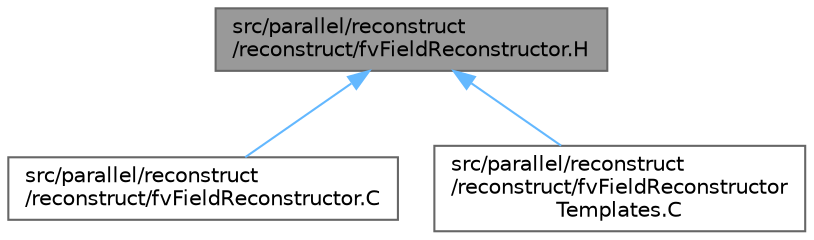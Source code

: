 digraph "src/parallel/reconstruct/reconstruct/fvFieldReconstructor.H"
{
 // LATEX_PDF_SIZE
  bgcolor="transparent";
  edge [fontname=Helvetica,fontsize=10,labelfontname=Helvetica,labelfontsize=10];
  node [fontname=Helvetica,fontsize=10,shape=box,height=0.2,width=0.4];
  Node1 [id="Node000001",label="src/parallel/reconstruct\l/reconstruct/fvFieldReconstructor.H",height=0.2,width=0.4,color="gray40", fillcolor="grey60", style="filled", fontcolor="black",tooltip=" "];
  Node1 -> Node2 [id="edge1_Node000001_Node000002",dir="back",color="steelblue1",style="solid",tooltip=" "];
  Node2 [id="Node000002",label="src/parallel/reconstruct\l/reconstruct/fvFieldReconstructor.C",height=0.2,width=0.4,color="grey40", fillcolor="white", style="filled",URL="$fvFieldReconstructor_8C.html",tooltip=" "];
  Node1 -> Node3 [id="edge2_Node000001_Node000003",dir="back",color="steelblue1",style="solid",tooltip=" "];
  Node3 [id="Node000003",label="src/parallel/reconstruct\l/reconstruct/fvFieldReconstructor\lTemplates.C",height=0.2,width=0.4,color="grey40", fillcolor="white", style="filled",URL="$fvFieldReconstructorTemplates_8C.html",tooltip=" "];
}
